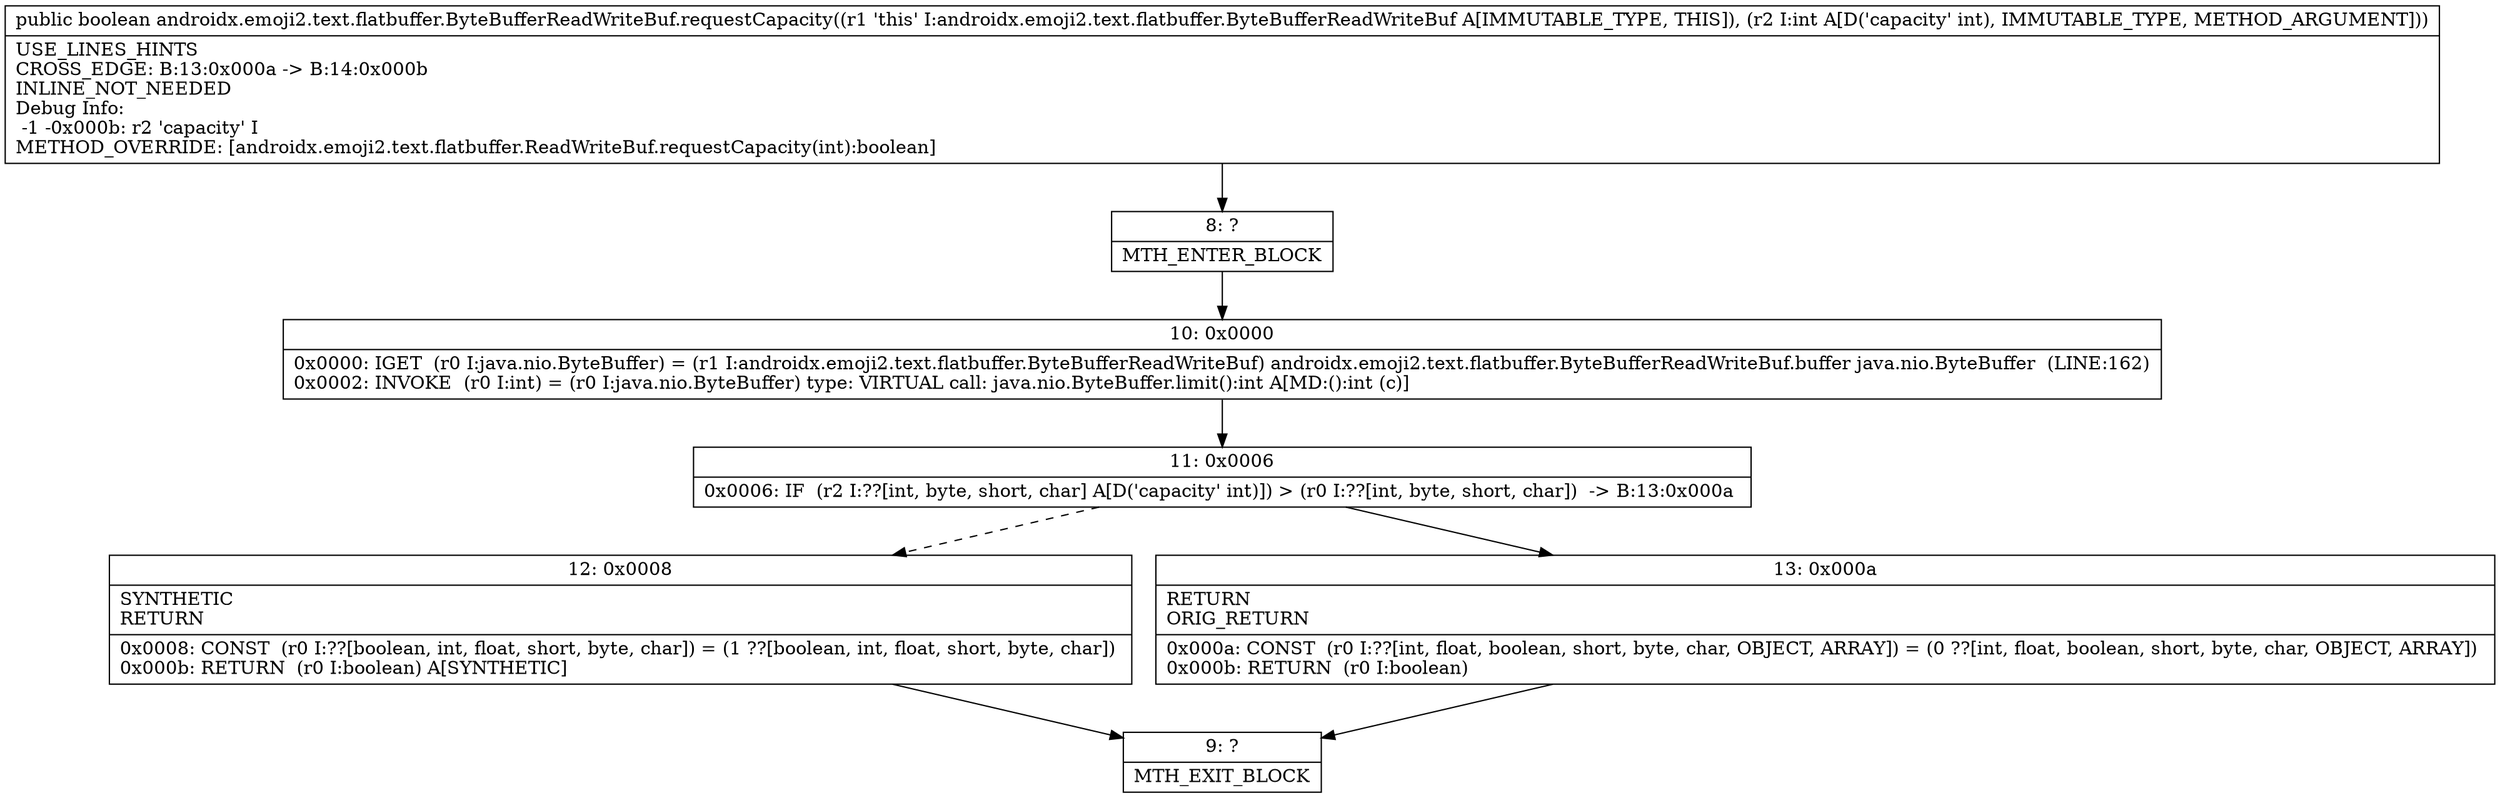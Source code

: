 digraph "CFG forandroidx.emoji2.text.flatbuffer.ByteBufferReadWriteBuf.requestCapacity(I)Z" {
Node_8 [shape=record,label="{8\:\ ?|MTH_ENTER_BLOCK\l}"];
Node_10 [shape=record,label="{10\:\ 0x0000|0x0000: IGET  (r0 I:java.nio.ByteBuffer) = (r1 I:androidx.emoji2.text.flatbuffer.ByteBufferReadWriteBuf) androidx.emoji2.text.flatbuffer.ByteBufferReadWriteBuf.buffer java.nio.ByteBuffer  (LINE:162)\l0x0002: INVOKE  (r0 I:int) = (r0 I:java.nio.ByteBuffer) type: VIRTUAL call: java.nio.ByteBuffer.limit():int A[MD:():int (c)]\l}"];
Node_11 [shape=record,label="{11\:\ 0x0006|0x0006: IF  (r2 I:??[int, byte, short, char] A[D('capacity' int)]) \> (r0 I:??[int, byte, short, char])  \-\> B:13:0x000a \l}"];
Node_12 [shape=record,label="{12\:\ 0x0008|SYNTHETIC\lRETURN\l|0x0008: CONST  (r0 I:??[boolean, int, float, short, byte, char]) = (1 ??[boolean, int, float, short, byte, char]) \l0x000b: RETURN  (r0 I:boolean) A[SYNTHETIC]\l}"];
Node_9 [shape=record,label="{9\:\ ?|MTH_EXIT_BLOCK\l}"];
Node_13 [shape=record,label="{13\:\ 0x000a|RETURN\lORIG_RETURN\l|0x000a: CONST  (r0 I:??[int, float, boolean, short, byte, char, OBJECT, ARRAY]) = (0 ??[int, float, boolean, short, byte, char, OBJECT, ARRAY]) \l0x000b: RETURN  (r0 I:boolean) \l}"];
MethodNode[shape=record,label="{public boolean androidx.emoji2.text.flatbuffer.ByteBufferReadWriteBuf.requestCapacity((r1 'this' I:androidx.emoji2.text.flatbuffer.ByteBufferReadWriteBuf A[IMMUTABLE_TYPE, THIS]), (r2 I:int A[D('capacity' int), IMMUTABLE_TYPE, METHOD_ARGUMENT]))  | USE_LINES_HINTS\lCROSS_EDGE: B:13:0x000a \-\> B:14:0x000b\lINLINE_NOT_NEEDED\lDebug Info:\l  \-1 \-0x000b: r2 'capacity' I\lMETHOD_OVERRIDE: [androidx.emoji2.text.flatbuffer.ReadWriteBuf.requestCapacity(int):boolean]\l}"];
MethodNode -> Node_8;Node_8 -> Node_10;
Node_10 -> Node_11;
Node_11 -> Node_12[style=dashed];
Node_11 -> Node_13;
Node_12 -> Node_9;
Node_13 -> Node_9;
}

